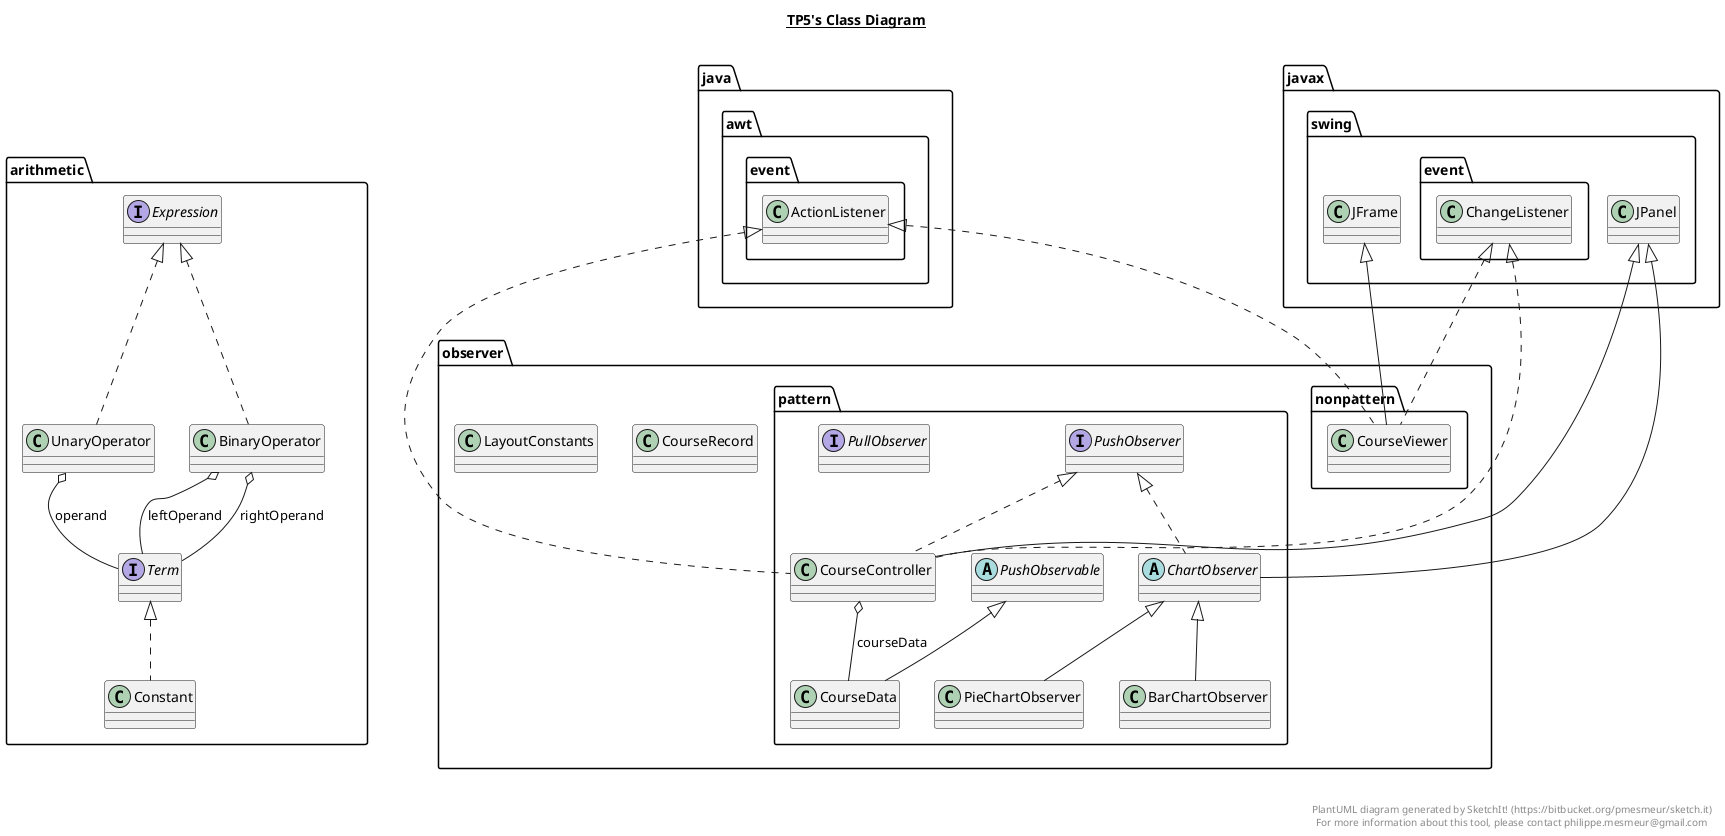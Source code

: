 @startuml

title __TP5's Class Diagram__\n

  namespace arithmetic {
    class arithmetic.BinaryOperator {
    }
  }
  

  namespace arithmetic {
    class arithmetic.Constant {
    }
  }
  

  namespace arithmetic {
    interface arithmetic.Expression {
    }
  }
  

  namespace arithmetic {
    interface arithmetic.Term {
    }
  }
  

  namespace arithmetic {
    class arithmetic.UnaryOperator {
    }
  }
  

  namespace observer {
    class observer.CourseRecord {
    }
  }
  

  namespace observer {
    class observer.LayoutConstants {
    }
  }
  

  namespace observer {
    namespace nonpattern {
      class observer.nonpattern.CourseViewer {
      }
    }
  }
  

  namespace observer {
    namespace pattern {
      class observer.pattern.BarChartObserver {
      }
    }
  }
  

  namespace observer {
    namespace pattern {
      abstract class observer.pattern.ChartObserver {
      }
    }
  }
  

  namespace observer {
    namespace pattern {
      class observer.pattern.CourseController {
      }
    }
  }
  

  namespace observer {
    namespace pattern {
      class observer.pattern.CourseData {
      }
    }
  }
  

  namespace observer {
    namespace pattern {
      class observer.pattern.PieChartObserver {
      }
    }
  }
  

  namespace observer {
    namespace pattern {
      interface observer.pattern.PullObserver {
      }
    }
  }
  

  namespace observer {
    namespace pattern {
      abstract class observer.pattern.PushObservable {
      }
    }
  }
  

  namespace observer {
    namespace pattern {
      interface observer.pattern.PushObserver {
      }
    }
  }
  

  arithmetic.BinaryOperator .up.|> arithmetic.Expression
  arithmetic.BinaryOperator o-- arithmetic.Term : leftOperand
  arithmetic.BinaryOperator o-- arithmetic.BinaryOperator.Operator : op
  arithmetic.BinaryOperator o-- arithmetic.Term : rightOperand
  arithmetic.Constant .up.|> arithmetic.Term
  arithmetic.UnaryOperator .up.|> arithmetic.Expression
  arithmetic.UnaryOperator o-- arithmetic.UnaryOperator.Operator : op
  arithmetic.UnaryOperator o-- arithmetic.Term : operand
  observer.nonpattern.CourseViewer .up.|> java.awt.event.ActionListener
  observer.nonpattern.CourseViewer .up.|> javax.swing.event.ChangeListener
  observer.nonpattern.CourseViewer -up-|> javax.swing.JFrame
  observer.pattern.BarChartObserver -up-|> observer.pattern.ChartObserver
  observer.pattern.ChartObserver .up.|> observer.pattern.PushObserver
  observer.pattern.ChartObserver -up-|> javax.swing.JPanel
  observer.pattern.CourseController .up.|> java.awt.event.ActionListener
  observer.pattern.CourseController .up.|> javax.swing.event.ChangeListener
  observer.pattern.CourseController .up.|> observer.pattern.PushObserver
  observer.pattern.CourseController -up-|> javax.swing.JPanel
  observer.pattern.CourseController o-- observer.pattern.CourseData : courseData
  observer.pattern.CourseData -up-|> observer.pattern.PushObservable
  observer.pattern.PieChartObserver -up-|> observer.pattern.ChartObserver


right footer


PlantUML diagram generated by SketchIt! (https://bitbucket.org/pmesmeur/sketch.it)
For more information about this tool, please contact philippe.mesmeur@gmail.com
endfooter

@enduml
